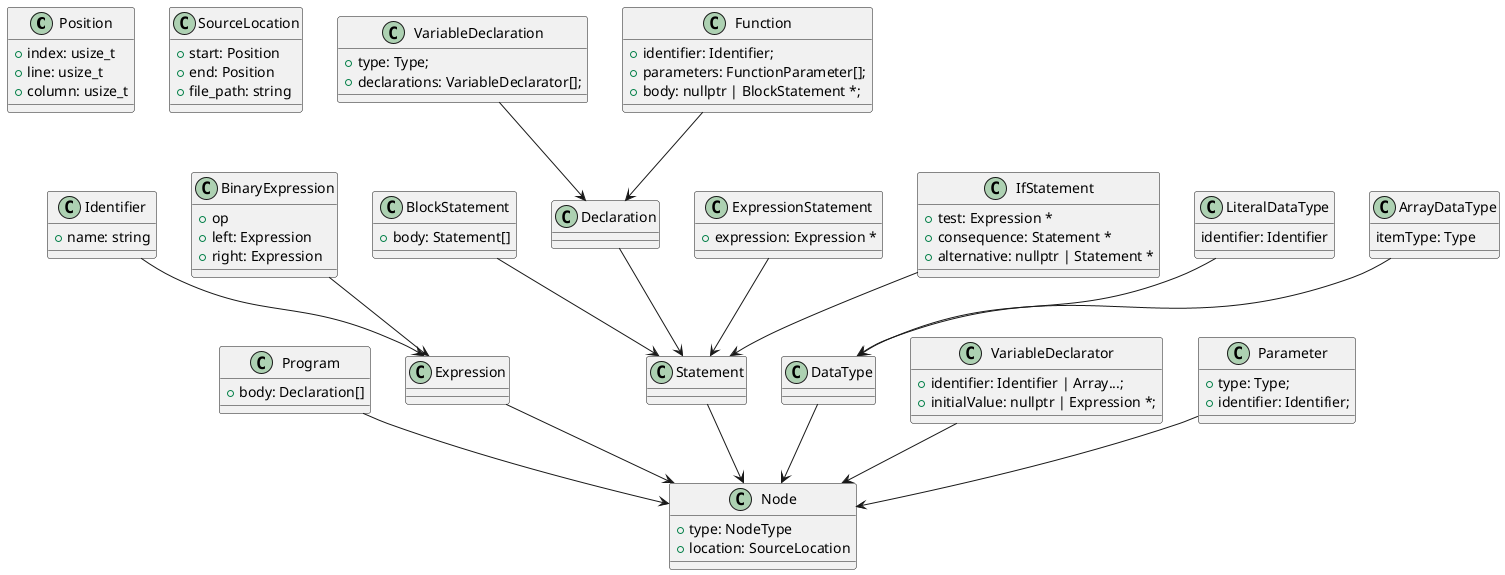 @startuml

class Position {
  +index: usize_t
  +line: usize_t
  +column: usize_t
}

class SourceLocation {
  +start: Position
  +end: Position
  +file_path: string
}

class Node {
  +type: NodeType
  +location: SourceLocation
}

class Program {
  +body: Declaration[]
}

class Expression {

}

class Statement {

}

class BlockStatement {
  +body: Statement[]
}

class Declaration {

}


class DataType {

}

class LiteralDataType {
  identifier: Identifier
}

class ArrayDataType {
  itemType: Type
}


class VariableDeclaration {
  +type: Type;
  +declarations: VariableDeclarator[];
}

class VariableDeclarator {
  +identifier: Identifier | Array...;
  +initialValue: nullptr | Expression *;
}

class Function {
  +identifier: Identifier;
  +parameters: FunctionParameter[];
  +body: nullptr | BlockStatement *;
}

class Parameter {
  +type: Type;
  +identifier: Identifier;
}

class ExpressionStatement {
  +expression: Expression *
}


class IfStatement {
  +test: Expression *
  +consequence: Statement *
  +alternative: nullptr | Statement *
}

class Identifier {
  +name: string
}

class BinaryExpression {
  +op
  +left: Expression
  +right: Expression
}

Program --> Node
Expression --> Node
Declaration --> Statement
VariableDeclaration --> Declaration
Function --> Declaration
VariableDeclarator --> Node
Statement --> Node
BlockStatement --> Statement
ExpressionStatement --> Statement
IfStatement --> Statement
Identifier --> Expression
Parameter --> Node
BinaryExpression --> Expression
DataType --> Node
LiteralDataType --> DataType
ArrayDataType --> DataType

@enduml
